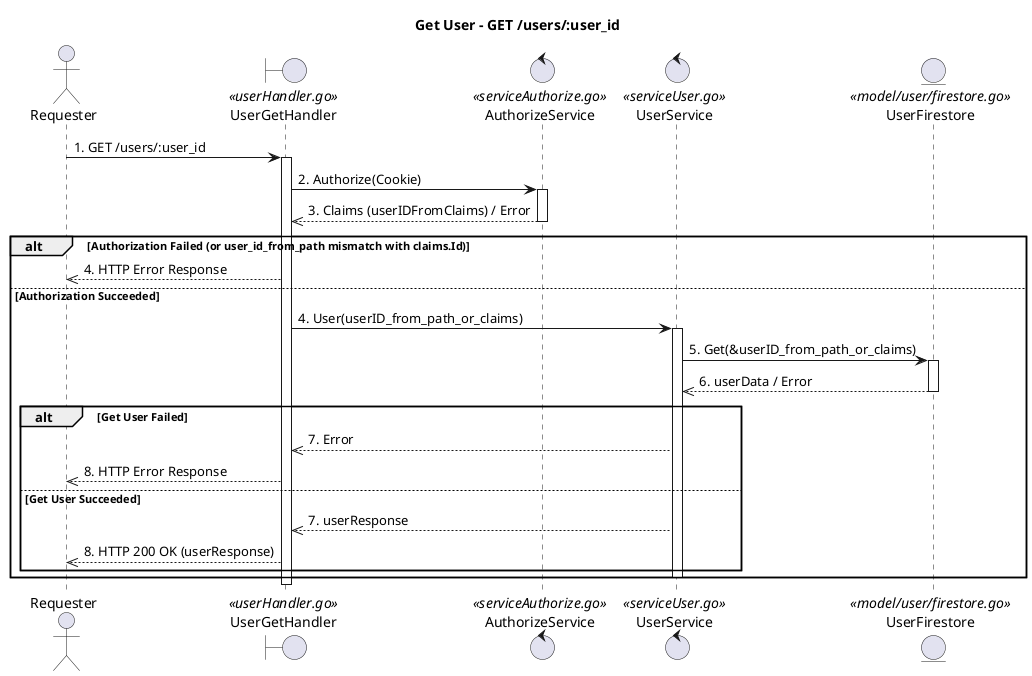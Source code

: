 @startuml
title Get User - GET /users/:user_id

actor Requester
boundary UserGetHandler <<userHandler.go>>
control AuthorizeService <<serviceAuthorize.go>>
control UserService <<serviceUser.go>>
entity UserFirestore <<model/user/firestore.go>>

Requester -> UserGetHandler : 1. GET /users/:user_id
activate UserGetHandler

UserGetHandler -> AuthorizeService : 2. Authorize(Cookie)
activate AuthorizeService
AuthorizeService -->> UserGetHandler : 3. Claims (userIDFromClaims) / Error
deactivate AuthorizeService

alt Authorization Failed (or user_id_from_path mismatch with claims.Id)
    UserGetHandler -->> Requester : 4. HTTP Error Response
else Authorization Succeeded
    ' Initialize DBs
    UserGetHandler -> UserService : 4. User(userID_from_path_or_claims)
    activate UserService
    UserService -> UserFirestore : 5. Get(&userID_from_path_or_claims)
    activate UserFirestore
    UserFirestore -->> UserService : 6. userData / Error
    deactivate UserFirestore
    
    alt Get User Failed
        UserService -->> UserGetHandler : 7. Error
        UserGetHandler -->> Requester : 8. HTTP Error Response
    else Get User Succeeded
        UserService -->> UserGetHandler : 7. userResponse
        UserGetHandler -->> Requester : 8. HTTP 200 OK (userResponse)
    end
    deactivate UserService
end
deactivate UserGetHandler
@enduml
